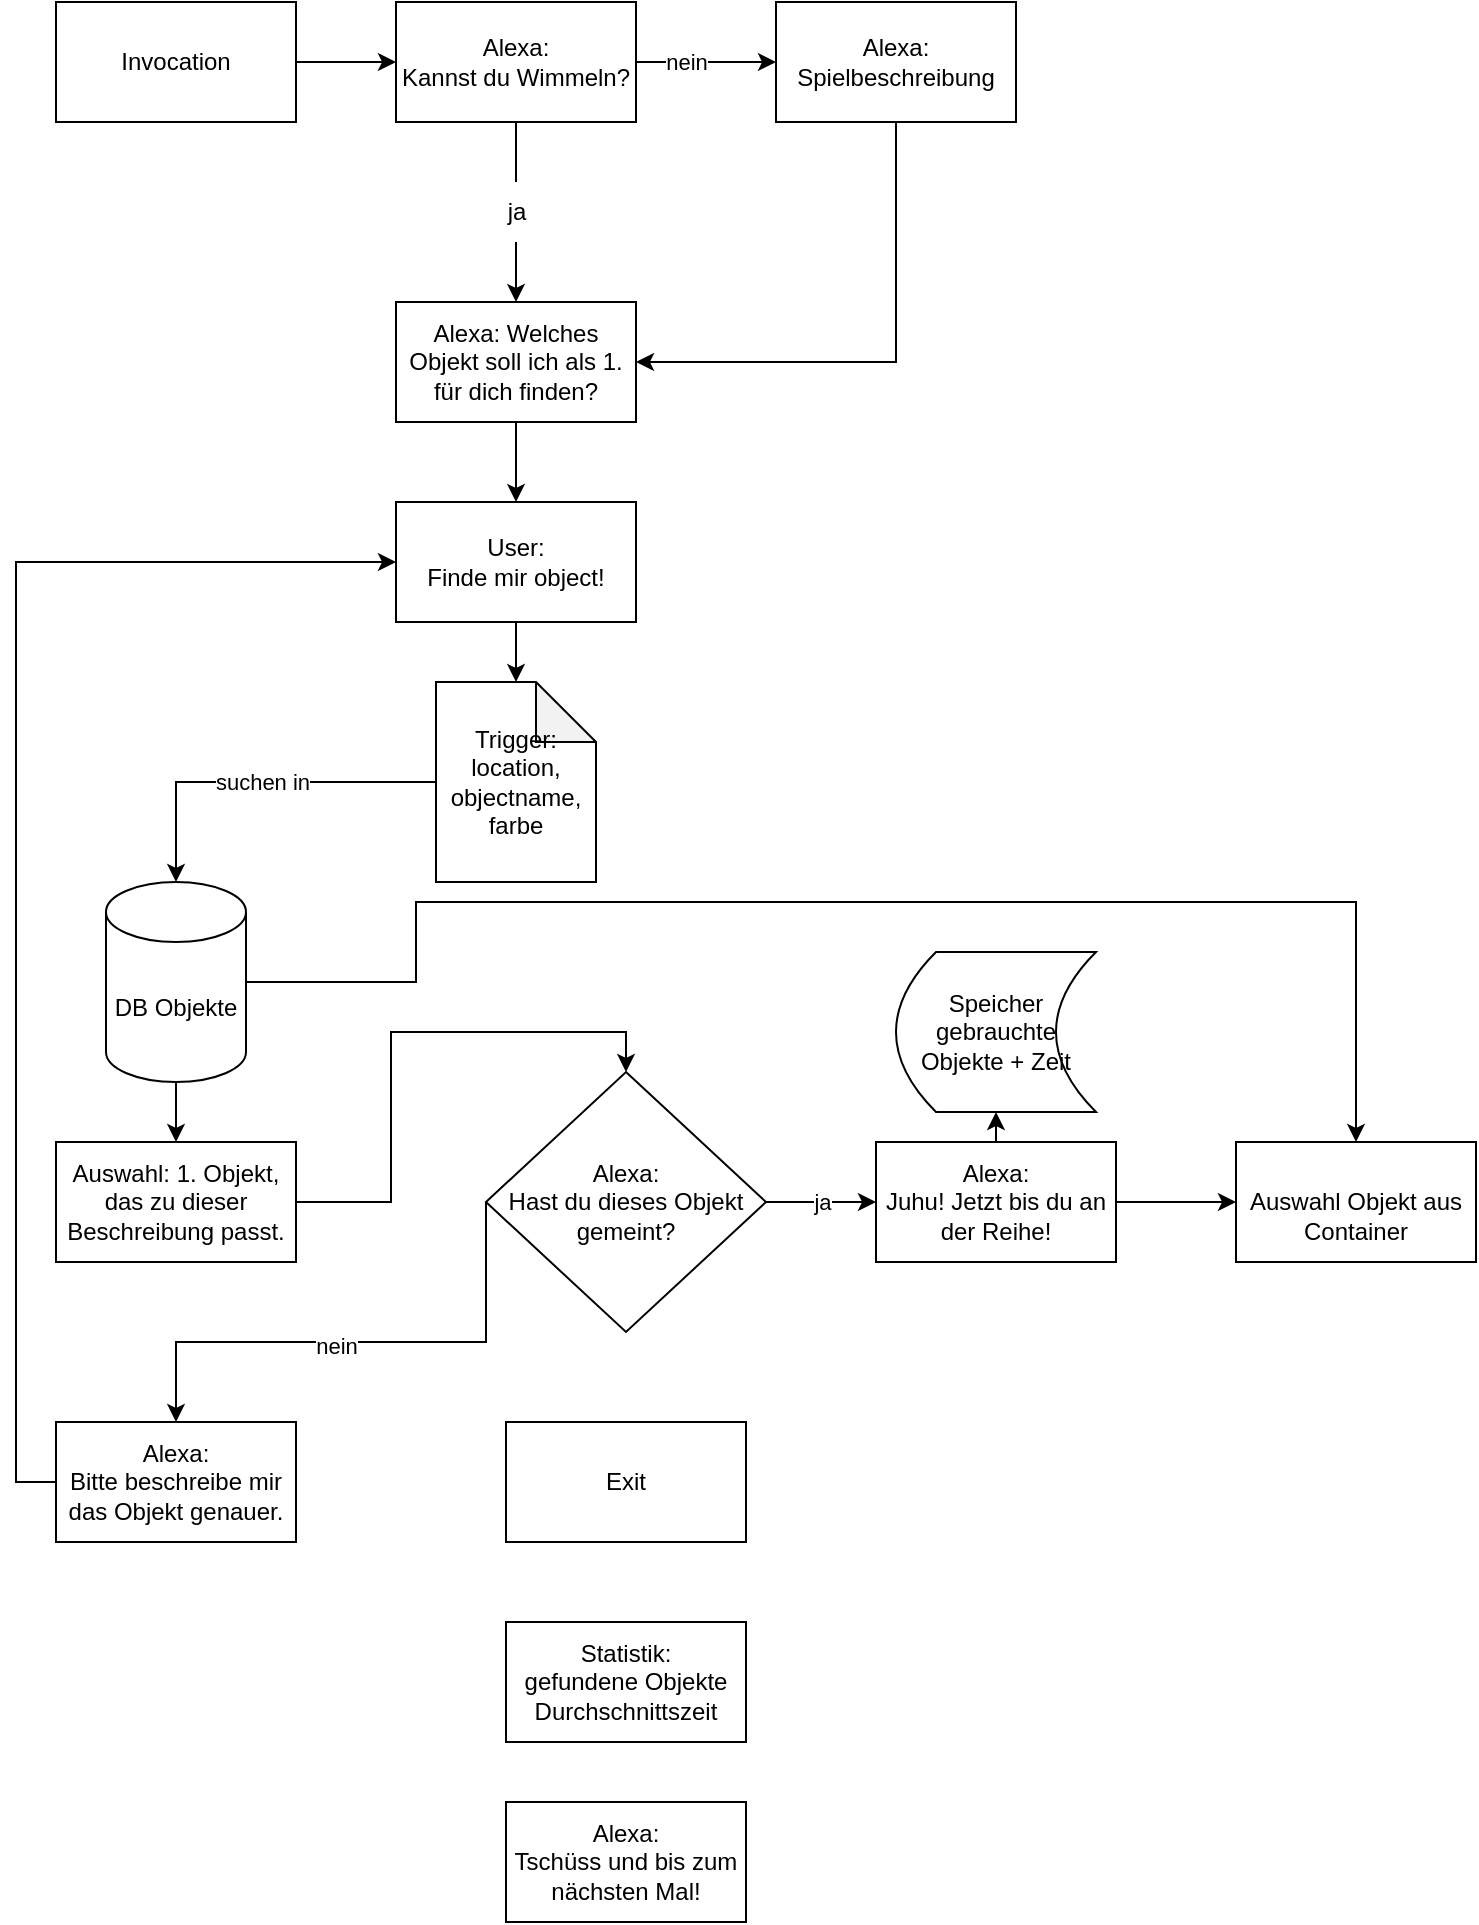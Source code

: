 <mxfile version="20.2.8" type="github">
  <diagram id="C5RBs43oDa-KdzZeNtuy" name="Page-1">
    <mxGraphModel dx="1422" dy="755" grid="1" gridSize="10" guides="1" tooltips="1" connect="1" arrows="1" fold="1" page="1" pageScale="1" pageWidth="827" pageHeight="1169" math="0" shadow="0">
      <root>
        <mxCell id="WIyWlLk6GJQsqaUBKTNV-0" />
        <mxCell id="WIyWlLk6GJQsqaUBKTNV-1" parent="WIyWlLk6GJQsqaUBKTNV-0" />
        <mxCell id="dtmNaNjIhoNiC98h7geO-1" value="Invocation" style="rounded=0;whiteSpace=wrap;html=1;" vertex="1" parent="WIyWlLk6GJQsqaUBKTNV-1">
          <mxGeometry x="60" y="70" width="120" height="60" as="geometry" />
        </mxCell>
        <mxCell id="dtmNaNjIhoNiC98h7geO-5" style="edgeStyle=orthogonalEdgeStyle;rounded=0;orthogonalLoop=1;jettySize=auto;html=1;exitX=0.5;exitY=1;exitDx=0;exitDy=0;entryX=0.5;entryY=0;entryDx=0;entryDy=0;startArrow=none;" edge="1" parent="WIyWlLk6GJQsqaUBKTNV-1" source="dtmNaNjIhoNiC98h7geO-6" target="dtmNaNjIhoNiC98h7geO-3">
          <mxGeometry relative="1" as="geometry" />
        </mxCell>
        <mxCell id="dtmNaNjIhoNiC98h7geO-2" value="&lt;div&gt;Alexa:&lt;/div&gt;&lt;div&gt;Kannst du Wimmeln?&lt;/div&gt;" style="rounded=0;whiteSpace=wrap;html=1;" vertex="1" parent="WIyWlLk6GJQsqaUBKTNV-1">
          <mxGeometry x="230" y="70" width="120" height="60" as="geometry" />
        </mxCell>
        <mxCell id="dtmNaNjIhoNiC98h7geO-3" value="Alexa: Welches Objekt soll ich als 1. für dich finden?" style="rounded=0;whiteSpace=wrap;html=1;" vertex="1" parent="WIyWlLk6GJQsqaUBKTNV-1">
          <mxGeometry x="230" y="220" width="120" height="60" as="geometry" />
        </mxCell>
        <mxCell id="dtmNaNjIhoNiC98h7geO-7" value="" style="endArrow=classic;html=1;rounded=0;exitX=1;exitY=0.5;exitDx=0;exitDy=0;" edge="1" parent="WIyWlLk6GJQsqaUBKTNV-1" source="dtmNaNjIhoNiC98h7geO-2">
          <mxGeometry width="50" height="50" relative="1" as="geometry">
            <mxPoint x="350" y="110" as="sourcePoint" />
            <mxPoint x="420" y="100" as="targetPoint" />
          </mxGeometry>
        </mxCell>
        <mxCell id="dtmNaNjIhoNiC98h7geO-9" value="nein" style="edgeLabel;html=1;align=center;verticalAlign=middle;resizable=0;points=[];" vertex="1" connectable="0" parent="dtmNaNjIhoNiC98h7geO-7">
          <mxGeometry x="-0.286" relative="1" as="geometry">
            <mxPoint as="offset" />
          </mxGeometry>
        </mxCell>
        <mxCell id="dtmNaNjIhoNiC98h7geO-8" value="Alexa: Spielbeschreibung" style="rounded=0;whiteSpace=wrap;html=1;" vertex="1" parent="WIyWlLk6GJQsqaUBKTNV-1">
          <mxGeometry x="420" y="70" width="120" height="60" as="geometry" />
        </mxCell>
        <mxCell id="dtmNaNjIhoNiC98h7geO-6" value="ja" style="text;html=1;align=center;verticalAlign=middle;resizable=0;points=[];autosize=1;strokeColor=none;fillColor=none;" vertex="1" parent="WIyWlLk6GJQsqaUBKTNV-1">
          <mxGeometry x="275" y="160" width="30" height="30" as="geometry" />
        </mxCell>
        <mxCell id="dtmNaNjIhoNiC98h7geO-10" value="" style="edgeStyle=orthogonalEdgeStyle;rounded=0;orthogonalLoop=1;jettySize=auto;html=1;exitX=0.5;exitY=1;exitDx=0;exitDy=0;entryX=0.5;entryY=0;entryDx=0;entryDy=0;endArrow=none;" edge="1" parent="WIyWlLk6GJQsqaUBKTNV-1" source="dtmNaNjIhoNiC98h7geO-2" target="dtmNaNjIhoNiC98h7geO-6">
          <mxGeometry relative="1" as="geometry">
            <mxPoint x="290" y="130" as="sourcePoint" />
            <mxPoint x="290" y="220" as="targetPoint" />
          </mxGeometry>
        </mxCell>
        <mxCell id="dtmNaNjIhoNiC98h7geO-11" value="" style="endArrow=classic;html=1;rounded=0;exitX=0.5;exitY=1;exitDx=0;exitDy=0;entryX=1;entryY=0.5;entryDx=0;entryDy=0;" edge="1" parent="WIyWlLk6GJQsqaUBKTNV-1" source="dtmNaNjIhoNiC98h7geO-8" target="dtmNaNjIhoNiC98h7geO-3">
          <mxGeometry width="50" height="50" relative="1" as="geometry">
            <mxPoint x="260" y="350" as="sourcePoint" />
            <mxPoint x="310" y="300" as="targetPoint" />
            <Array as="points">
              <mxPoint x="480" y="250" />
            </Array>
          </mxGeometry>
        </mxCell>
        <mxCell id="dtmNaNjIhoNiC98h7geO-12" value="" style="endArrow=classic;html=1;rounded=0;exitX=1;exitY=0.5;exitDx=0;exitDy=0;" edge="1" parent="WIyWlLk6GJQsqaUBKTNV-1" source="dtmNaNjIhoNiC98h7geO-1" target="dtmNaNjIhoNiC98h7geO-2">
          <mxGeometry width="50" height="50" relative="1" as="geometry">
            <mxPoint x="200" y="120" as="sourcePoint" />
            <mxPoint x="250" y="70" as="targetPoint" />
          </mxGeometry>
        </mxCell>
        <mxCell id="dtmNaNjIhoNiC98h7geO-13" value="&lt;div&gt;User:&lt;/div&gt;&lt;div&gt;Finde mir object!&lt;br&gt;&lt;/div&gt;" style="rounded=0;whiteSpace=wrap;html=1;" vertex="1" parent="WIyWlLk6GJQsqaUBKTNV-1">
          <mxGeometry x="230" y="320" width="120" height="60" as="geometry" />
        </mxCell>
        <mxCell id="dtmNaNjIhoNiC98h7geO-14" value="DB Objekte" style="shape=cylinder3;whiteSpace=wrap;html=1;boundedLbl=1;backgroundOutline=1;size=15;" vertex="1" parent="WIyWlLk6GJQsqaUBKTNV-1">
          <mxGeometry x="85" y="510" width="70" height="100" as="geometry" />
        </mxCell>
        <mxCell id="dtmNaNjIhoNiC98h7geO-15" value="" style="endArrow=classic;html=1;rounded=0;exitX=0.5;exitY=1;exitDx=0;exitDy=0;entryX=0.5;entryY=0;entryDx=0;entryDy=0;" edge="1" parent="WIyWlLk6GJQsqaUBKTNV-1" source="dtmNaNjIhoNiC98h7geO-3" target="dtmNaNjIhoNiC98h7geO-13">
          <mxGeometry width="50" height="50" relative="1" as="geometry">
            <mxPoint x="260" y="350" as="sourcePoint" />
            <mxPoint x="310" y="300" as="targetPoint" />
          </mxGeometry>
        </mxCell>
        <mxCell id="dtmNaNjIhoNiC98h7geO-16" value="" style="endArrow=classic;html=1;rounded=0;exitX=0.5;exitY=1;exitDx=0;exitDy=0;" edge="1" parent="WIyWlLk6GJQsqaUBKTNV-1" source="dtmNaNjIhoNiC98h7geO-13">
          <mxGeometry width="50" height="50" relative="1" as="geometry">
            <mxPoint x="370" y="440" as="sourcePoint" />
            <mxPoint x="290" y="410" as="targetPoint" />
          </mxGeometry>
        </mxCell>
        <mxCell id="dtmNaNjIhoNiC98h7geO-19" value="" style="endArrow=classic;html=1;rounded=0;exitX=0;exitY=0.5;exitDx=0;exitDy=0;entryX=0.5;entryY=0;entryDx=0;entryDy=0;entryPerimeter=0;exitPerimeter=0;" edge="1" parent="WIyWlLk6GJQsqaUBKTNV-1" source="dtmNaNjIhoNiC98h7geO-25" target="dtmNaNjIhoNiC98h7geO-14">
          <mxGeometry width="50" height="50" relative="1" as="geometry">
            <mxPoint x="240" y="475" as="sourcePoint" />
            <mxPoint x="310" y="300" as="targetPoint" />
            <Array as="points">
              <mxPoint x="120" y="460" />
            </Array>
          </mxGeometry>
        </mxCell>
        <mxCell id="dtmNaNjIhoNiC98h7geO-20" value="suchen in " style="edgeLabel;html=1;align=center;verticalAlign=middle;resizable=0;points=[];" vertex="1" connectable="0" parent="dtmNaNjIhoNiC98h7geO-19">
          <mxGeometry x="-0.032" relative="1" as="geometry">
            <mxPoint as="offset" />
          </mxGeometry>
        </mxCell>
        <mxCell id="dtmNaNjIhoNiC98h7geO-21" value="" style="endArrow=classic;html=1;rounded=0;exitX=0.5;exitY=1;exitDx=0;exitDy=0;exitPerimeter=0;" edge="1" parent="WIyWlLk6GJQsqaUBKTNV-1" source="dtmNaNjIhoNiC98h7geO-14" target="dtmNaNjIhoNiC98h7geO-22">
          <mxGeometry width="50" height="50" relative="1" as="geometry">
            <mxPoint x="260" y="350" as="sourcePoint" />
            <mxPoint x="120" y="670" as="targetPoint" />
          </mxGeometry>
        </mxCell>
        <mxCell id="dtmNaNjIhoNiC98h7geO-22" value="Auswahl: 1. Objekt, das zu dieser Beschreibung passt." style="rounded=0;whiteSpace=wrap;html=1;" vertex="1" parent="WIyWlLk6GJQsqaUBKTNV-1">
          <mxGeometry x="60" y="640" width="120" height="60" as="geometry" />
        </mxCell>
        <mxCell id="dtmNaNjIhoNiC98h7geO-27" value="" style="edgeStyle=orthogonalEdgeStyle;rounded=0;orthogonalLoop=1;jettySize=auto;html=1;exitX=1;exitY=0.5;exitDx=0;exitDy=0;entryX=0.5;entryY=0;entryDx=0;entryDy=0;" edge="1" parent="WIyWlLk6GJQsqaUBKTNV-1" source="dtmNaNjIhoNiC98h7geO-22" target="dtmNaNjIhoNiC98h7geO-26">
          <mxGeometry relative="1" as="geometry">
            <mxPoint x="350" y="670" as="sourcePoint" />
          </mxGeometry>
        </mxCell>
        <mxCell id="dtmNaNjIhoNiC98h7geO-25" value="&lt;div&gt;Trigger: &lt;br&gt;&lt;/div&gt;&lt;div&gt;location, objectname, &lt;br&gt;&lt;/div&gt;&lt;div&gt;farbe&lt;/div&gt;" style="shape=note;whiteSpace=wrap;html=1;backgroundOutline=1;darkOpacity=0.05;" vertex="1" parent="WIyWlLk6GJQsqaUBKTNV-1">
          <mxGeometry x="250" y="410" width="80" height="100" as="geometry" />
        </mxCell>
        <mxCell id="dtmNaNjIhoNiC98h7geO-26" value="&lt;div&gt;Alexa: &lt;br&gt;&lt;/div&gt;&lt;div&gt;Hast du dieses Objekt gemeint?&lt;/div&gt;" style="rhombus;whiteSpace=wrap;html=1;rounded=0;" vertex="1" parent="WIyWlLk6GJQsqaUBKTNV-1">
          <mxGeometry x="275" y="605" width="140" height="130" as="geometry" />
        </mxCell>
        <mxCell id="dtmNaNjIhoNiC98h7geO-28" value="ja" style="endArrow=classic;html=1;rounded=0;exitX=1;exitY=0.5;exitDx=0;exitDy=0;" edge="1" parent="WIyWlLk6GJQsqaUBKTNV-1" source="dtmNaNjIhoNiC98h7geO-26">
          <mxGeometry width="50" height="50" relative="1" as="geometry">
            <mxPoint x="420" y="655" as="sourcePoint" />
            <mxPoint x="470" y="670" as="targetPoint" />
            <Array as="points">
              <mxPoint x="440" y="670" />
            </Array>
          </mxGeometry>
        </mxCell>
        <mxCell id="dtmNaNjIhoNiC98h7geO-47" value="" style="edgeStyle=orthogonalEdgeStyle;rounded=0;orthogonalLoop=1;jettySize=auto;html=1;" edge="1" parent="WIyWlLk6GJQsqaUBKTNV-1" source="dtmNaNjIhoNiC98h7geO-29" target="dtmNaNjIhoNiC98h7geO-46">
          <mxGeometry relative="1" as="geometry" />
        </mxCell>
        <mxCell id="dtmNaNjIhoNiC98h7geO-29" value="&lt;div&gt;Alexa: &lt;br&gt;&lt;/div&gt;&lt;div&gt;Juhu! Jetzt bis du an der Reihe!&lt;/div&gt;" style="rounded=0;whiteSpace=wrap;html=1;" vertex="1" parent="WIyWlLk6GJQsqaUBKTNV-1">
          <mxGeometry x="470" y="640" width="120" height="60" as="geometry" />
        </mxCell>
        <mxCell id="dtmNaNjIhoNiC98h7geO-30" value="Speicher gebrauchte Objekte + Zeit" style="shape=dataStorage;whiteSpace=wrap;html=1;fixedSize=1;" vertex="1" parent="WIyWlLk6GJQsqaUBKTNV-1">
          <mxGeometry x="480" y="545" width="100" height="80" as="geometry" />
        </mxCell>
        <mxCell id="dtmNaNjIhoNiC98h7geO-32" value="" style="endArrow=classic;html=1;rounded=0;exitX=0.5;exitY=0;exitDx=0;exitDy=0;entryX=0.5;entryY=1;entryDx=0;entryDy=0;" edge="1" parent="WIyWlLk6GJQsqaUBKTNV-1" source="dtmNaNjIhoNiC98h7geO-29" target="dtmNaNjIhoNiC98h7geO-30">
          <mxGeometry width="50" height="50" relative="1" as="geometry">
            <mxPoint x="310" y="500" as="sourcePoint" />
            <mxPoint x="360" y="450" as="targetPoint" />
          </mxGeometry>
        </mxCell>
        <mxCell id="dtmNaNjIhoNiC98h7geO-33" value="Exit" style="rounded=0;whiteSpace=wrap;html=1;" vertex="1" parent="WIyWlLk6GJQsqaUBKTNV-1">
          <mxGeometry x="285" y="780" width="120" height="60" as="geometry" />
        </mxCell>
        <mxCell id="dtmNaNjIhoNiC98h7geO-34" value="&lt;div&gt;Statistik:&lt;/div&gt;&lt;div&gt;gefundene Objekte&lt;/div&gt;&lt;div&gt;Durchschnittszeit&lt;br&gt;&lt;/div&gt;" style="rounded=0;whiteSpace=wrap;html=1;" vertex="1" parent="WIyWlLk6GJQsqaUBKTNV-1">
          <mxGeometry x="285" y="880" width="120" height="60" as="geometry" />
        </mxCell>
        <mxCell id="dtmNaNjIhoNiC98h7geO-35" value="&lt;div&gt;Alexa: &lt;br&gt;&lt;/div&gt;&lt;div&gt;Tschüss und bis zum nächsten Mal!&lt;/div&gt;" style="rounded=0;whiteSpace=wrap;html=1;" vertex="1" parent="WIyWlLk6GJQsqaUBKTNV-1">
          <mxGeometry x="285" y="970" width="120" height="60" as="geometry" />
        </mxCell>
        <mxCell id="dtmNaNjIhoNiC98h7geO-36" value="" style="endArrow=classic;html=1;rounded=0;exitX=0;exitY=0.5;exitDx=0;exitDy=0;entryX=0.5;entryY=0;entryDx=0;entryDy=0;" edge="1" parent="WIyWlLk6GJQsqaUBKTNV-1" source="dtmNaNjIhoNiC98h7geO-26" target="dtmNaNjIhoNiC98h7geO-37">
          <mxGeometry width="50" height="50" relative="1" as="geometry">
            <mxPoint x="310" y="710" as="sourcePoint" />
            <mxPoint x="190" y="760" as="targetPoint" />
            <Array as="points">
              <mxPoint x="275" y="740" />
              <mxPoint x="120" y="740" />
            </Array>
          </mxGeometry>
        </mxCell>
        <mxCell id="dtmNaNjIhoNiC98h7geO-38" value="nein" style="edgeLabel;html=1;align=center;verticalAlign=middle;resizable=0;points=[];" vertex="1" connectable="0" parent="dtmNaNjIhoNiC98h7geO-36">
          <mxGeometry x="0.094" y="2" relative="1" as="geometry">
            <mxPoint as="offset" />
          </mxGeometry>
        </mxCell>
        <mxCell id="dtmNaNjIhoNiC98h7geO-39" style="edgeStyle=orthogonalEdgeStyle;rounded=0;orthogonalLoop=1;jettySize=auto;html=1;exitX=0;exitY=0.5;exitDx=0;exitDy=0;entryX=0;entryY=0.5;entryDx=0;entryDy=0;" edge="1" parent="WIyWlLk6GJQsqaUBKTNV-1" source="dtmNaNjIhoNiC98h7geO-37" target="dtmNaNjIhoNiC98h7geO-13">
          <mxGeometry relative="1" as="geometry" />
        </mxCell>
        <mxCell id="dtmNaNjIhoNiC98h7geO-37" value="&lt;div&gt;Alexa:&lt;/div&gt;&lt;div&gt;Bitte beschreibe mir das Objekt genauer.&lt;/div&gt;" style="rounded=0;whiteSpace=wrap;html=1;" vertex="1" parent="WIyWlLk6GJQsqaUBKTNV-1">
          <mxGeometry x="60" y="780" width="120" height="60" as="geometry" />
        </mxCell>
        <mxCell id="dtmNaNjIhoNiC98h7geO-46" value="&lt;div&gt;&lt;br&gt;&lt;/div&gt;&lt;div&gt;Auswahl Objekt aus Container&lt;br&gt;&lt;/div&gt;" style="whiteSpace=wrap;html=1;rounded=0;" vertex="1" parent="WIyWlLk6GJQsqaUBKTNV-1">
          <mxGeometry x="650" y="640" width="120" height="60" as="geometry" />
        </mxCell>
        <mxCell id="dtmNaNjIhoNiC98h7geO-48" value="" style="endArrow=classic;html=1;rounded=0;exitX=1;exitY=0.5;exitDx=0;exitDy=0;exitPerimeter=0;entryX=0.5;entryY=0;entryDx=0;entryDy=0;" edge="1" parent="WIyWlLk6GJQsqaUBKTNV-1" source="dtmNaNjIhoNiC98h7geO-14" target="dtmNaNjIhoNiC98h7geO-46">
          <mxGeometry width="50" height="50" relative="1" as="geometry">
            <mxPoint x="580" y="770" as="sourcePoint" />
            <mxPoint x="630" y="720" as="targetPoint" />
            <Array as="points">
              <mxPoint x="240" y="560" />
              <mxPoint x="240" y="520" />
              <mxPoint x="710" y="520" />
              <mxPoint x="710" y="570" />
            </Array>
          </mxGeometry>
        </mxCell>
      </root>
    </mxGraphModel>
  </diagram>
</mxfile>
